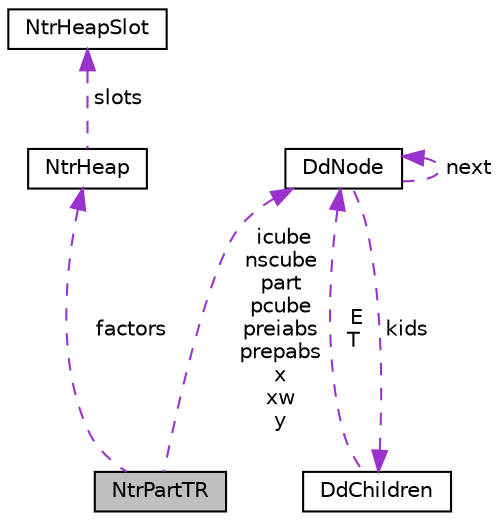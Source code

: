 digraph "NtrPartTR"
{
 // LATEX_PDF_SIZE
  edge [fontname="Helvetica",fontsize="10",labelfontname="Helvetica",labelfontsize="10"];
  node [fontname="Helvetica",fontsize="10",shape=record];
  Node1 [label="NtrPartTR",height=0.2,width=0.4,color="black", fillcolor="grey75", style="filled", fontcolor="black",tooltip="Data structure for partitioned transition relation."];
  Node2 -> Node1 [dir="back",color="darkorchid3",fontsize="10",style="dashed",label=" factors" ,fontname="Helvetica"];
  Node2 [label="NtrHeap",height=0.2,width=0.4,color="black", fillcolor="white", style="filled",URL="$structNtrHeap.html",tooltip="Heap-based priority queue."];
  Node3 -> Node2 [dir="back",color="darkorchid3",fontsize="10",style="dashed",label=" slots" ,fontname="Helvetica"];
  Node3 [label="NtrHeapSlot",height=0.2,width=0.4,color="black", fillcolor="white", style="filled",URL="$structNtrHeapSlot.html",tooltip="Entry of NtrHeap."];
  Node4 -> Node1 [dir="back",color="darkorchid3",fontsize="10",style="dashed",label=" icube\nnscube\npart\npcube\npreiabs\nprepabs\nx\nxw\ny" ,fontname="Helvetica"];
  Node4 [label="DdNode",height=0.2,width=0.4,color="black", fillcolor="white", style="filled",URL="$structDdNode.html",tooltip="Decision diagram node."];
  Node5 -> Node4 [dir="back",color="darkorchid3",fontsize="10",style="dashed",label=" kids" ,fontname="Helvetica"];
  Node5 [label="DdChildren",height=0.2,width=0.4,color="black", fillcolor="white", style="filled",URL="$structDdChildren.html",tooltip="The two children of a non-terminal node."];
  Node4 -> Node5 [dir="back",color="darkorchid3",fontsize="10",style="dashed",label=" E\nT" ,fontname="Helvetica"];
  Node4 -> Node4 [dir="back",color="darkorchid3",fontsize="10",style="dashed",label=" next" ,fontname="Helvetica"];
}
